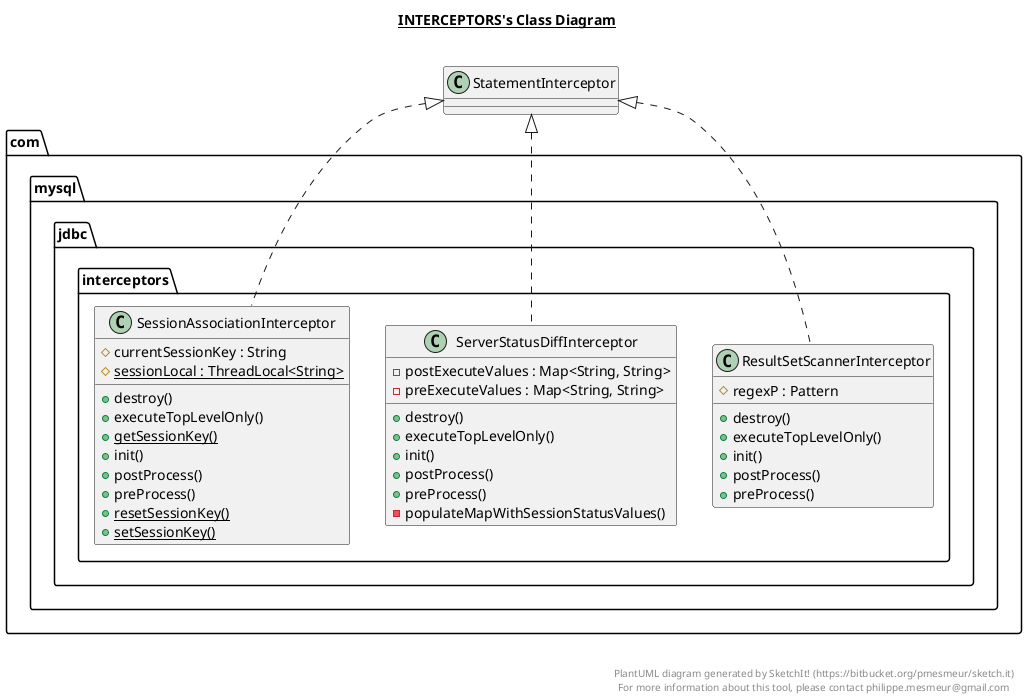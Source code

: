 @startuml

title __INTERCEPTORS's Class Diagram__\n

  namespace com.mysql.jdbc {
    namespace interceptors {
      class com.mysql.jdbc.interceptors.ResultSetScannerInterceptor {
          # regexP : Pattern
          + destroy()
          + executeTopLevelOnly()
          + init()
          + postProcess()
          + preProcess()
      }
    }
  }
  

  namespace com.mysql.jdbc {
    namespace interceptors {
      class com.mysql.jdbc.interceptors.ServerStatusDiffInterceptor {
          - postExecuteValues : Map<String, String>
          - preExecuteValues : Map<String, String>
          + destroy()
          + executeTopLevelOnly()
          + init()
          + postProcess()
          + preProcess()
          - populateMapWithSessionStatusValues()
      }
    }
  }
  

  namespace com.mysql.jdbc {
    namespace interceptors {
      class com.mysql.jdbc.interceptors.SessionAssociationInterceptor {
          # currentSessionKey : String
          {static} # sessionLocal : ThreadLocal<String>
          + destroy()
          + executeTopLevelOnly()
          {static} + getSessionKey()
          + init()
          + postProcess()
          + preProcess()
          {static} + resetSessionKey()
          {static} + setSessionKey()
      }
    }
  }
  

  com.mysql.jdbc.interceptors.ResultSetScannerInterceptor .up.|> StatementInterceptor
  com.mysql.jdbc.interceptors.ServerStatusDiffInterceptor .up.|> StatementInterceptor
  com.mysql.jdbc.interceptors.SessionAssociationInterceptor .up.|> StatementInterceptor


right footer


PlantUML diagram generated by SketchIt! (https://bitbucket.org/pmesmeur/sketch.it)
For more information about this tool, please contact philippe.mesmeur@gmail.com
endfooter

@enduml
